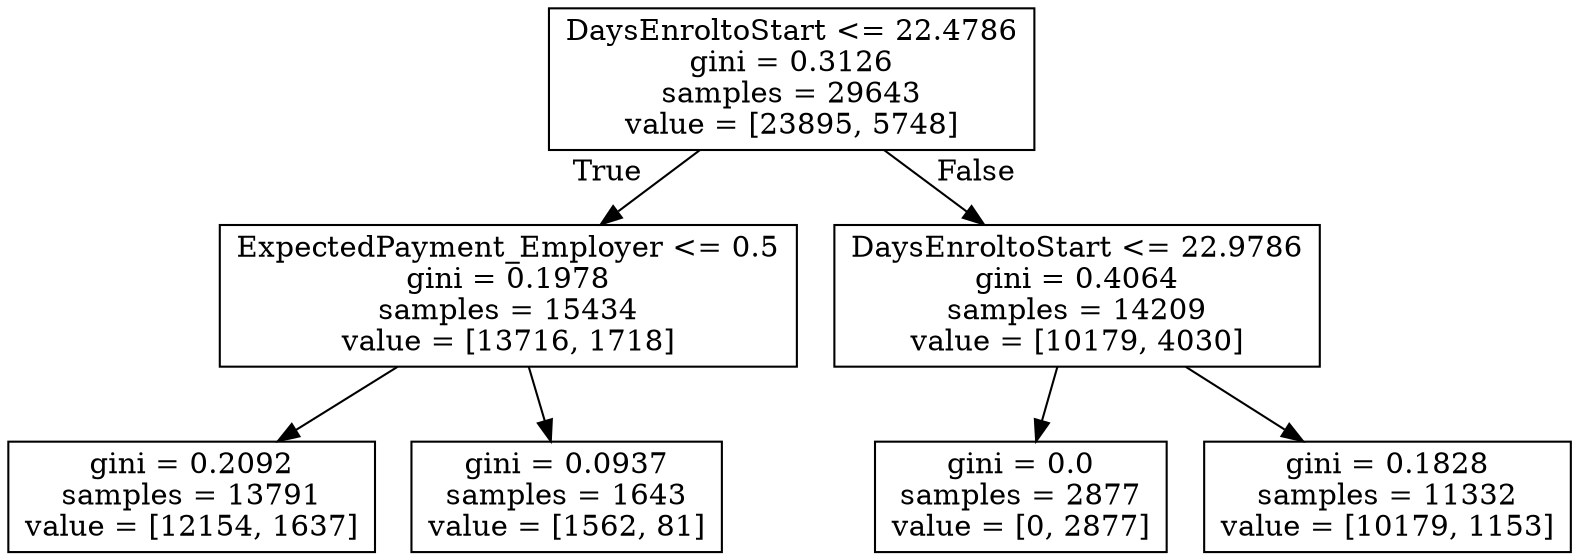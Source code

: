 digraph Tree {
node [shape=box] ;
0 [label="DaysEnroltoStart <= 22.4786\ngini = 0.3126\nsamples = 29643\nvalue = [23895, 5748]"] ;
1 [label="ExpectedPayment_Employer <= 0.5\ngini = 0.1978\nsamples = 15434\nvalue = [13716, 1718]"] ;
0 -> 1 [labeldistance=2.5, labelangle=45, headlabel="True"] ;
2 [label="gini = 0.2092\nsamples = 13791\nvalue = [12154, 1637]"] ;
1 -> 2 ;
3 [label="gini = 0.0937\nsamples = 1643\nvalue = [1562, 81]"] ;
1 -> 3 ;
4 [label="DaysEnroltoStart <= 22.9786\ngini = 0.4064\nsamples = 14209\nvalue = [10179, 4030]"] ;
0 -> 4 [labeldistance=2.5, labelangle=-45, headlabel="False"] ;
5 [label="gini = 0.0\nsamples = 2877\nvalue = [0, 2877]"] ;
4 -> 5 ;
6 [label="gini = 0.1828\nsamples = 11332\nvalue = [10179, 1153]"] ;
4 -> 6 ;
}